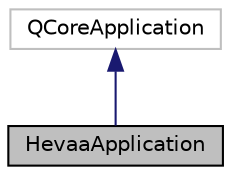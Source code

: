 digraph "HevaaApplication"
{
 // LATEX_PDF_SIZE
  edge [fontname="Helvetica",fontsize="10",labelfontname="Helvetica",labelfontsize="10"];
  node [fontname="Helvetica",fontsize="10",shape=record];
  Node1 [label="HevaaApplication",height=0.2,width=0.4,color="black", fillcolor="grey75", style="filled", fontcolor="black",tooltip="Телеграм-бот управления счетами в Тинькофф Инвестициях"];
  Node2 -> Node1 [dir="back",color="midnightblue",fontsize="10",style="solid",fontname="Helvetica"];
  Node2 [label="QCoreApplication",height=0.2,width=0.4,color="grey75", fillcolor="white", style="filled",tooltip=" "];
}
